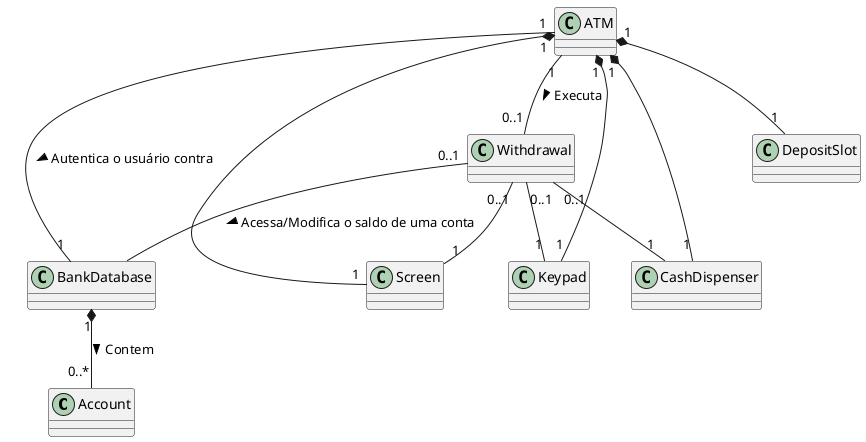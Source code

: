 @startuml
skinparam classAttributeIconSize 0

class Account{

}

class BankDatabase{

}

class Screen {
}

class Keypad{

}

class CashDispenser{

}

class Withdrawal{
}

class DepositSlot{

}

class ATM {
}



ATM "1" *-- "1" DepositSlot
ATM "1" *-- "1" Keypad
ATM "1" *-- "1" CashDispenser
ATM "1" *-- "1" Screen
ATM "1" -- "0..1" Withdrawal : Executa >
ATM "1" -- "1" BankDatabase : Autentica o usuário contra >
BankDatabase "1" *-- "0..*" Account : Contem > 
Withdrawal "0..1" -- BankDatabase: Acessa/Modifica o saldo de uma conta >
Withdrawal "0..1" -- "1" Screen
Withdrawal "0..1" -- "1" CashDispenser
Withdrawal "0..1" -- "1" Keypad



@enduml